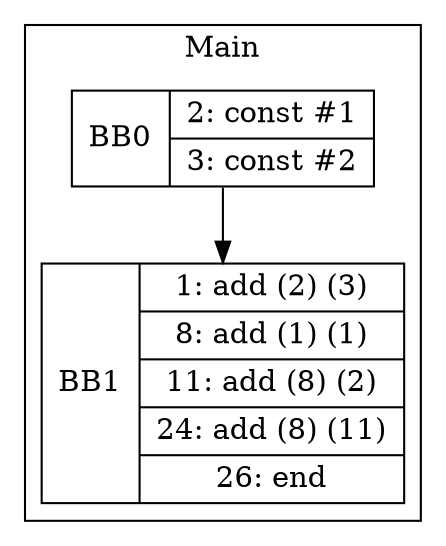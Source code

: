digraph G {
node [shape=record];
subgraph cluster_main{
label = "Main";
BB0 [shape=record, label="<b>BB0|{2: const #1|3: const #2}"];
BB1 [shape=record, label="<b>BB1|{1: add (2) (3)|8: add (1) (1)|11: add (8) (2)|24: add (8) (11)|26: end}"];
}
BB0:s -> BB1:n ;
}

